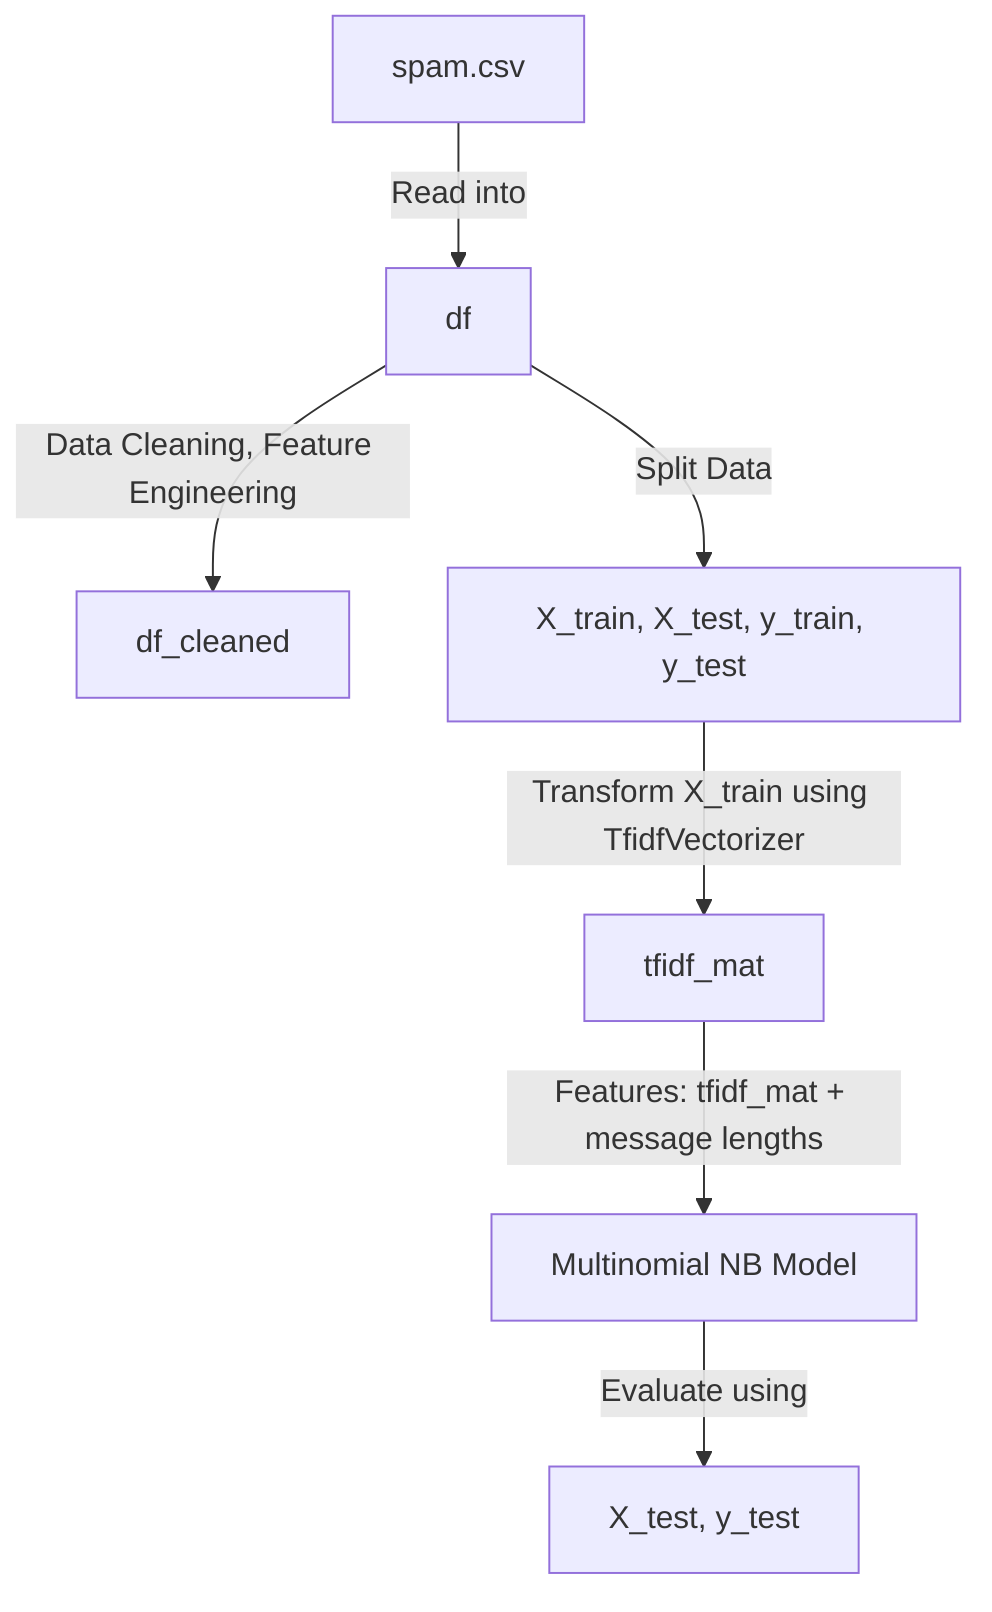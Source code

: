 flowchart TD
    %% Node for CSV file containing SMS messages
    A["spam.csv"] -->|Read into| B["df"]
    
    %% df contains SMS messages and labels
    B -->|Data Cleaning, Feature Engineering| C["df_cleaned"]
    B -->|Split Data| D["X_train, X_test, y_train, y_test"]
    
    %% TF-IDF Matrix creation
    D -->|Transform X_train using TfidfVectorizer| E["tfidf_mat"]
    
    %% Training Multinomial Naive Bayes model
    E -->|Features: tfidf_mat + message lengths| F["Multinomial NB Model"]
    
    %% Model evaluation on separate test set
    F -->|Evaluate using| G["X_test, y_test"]